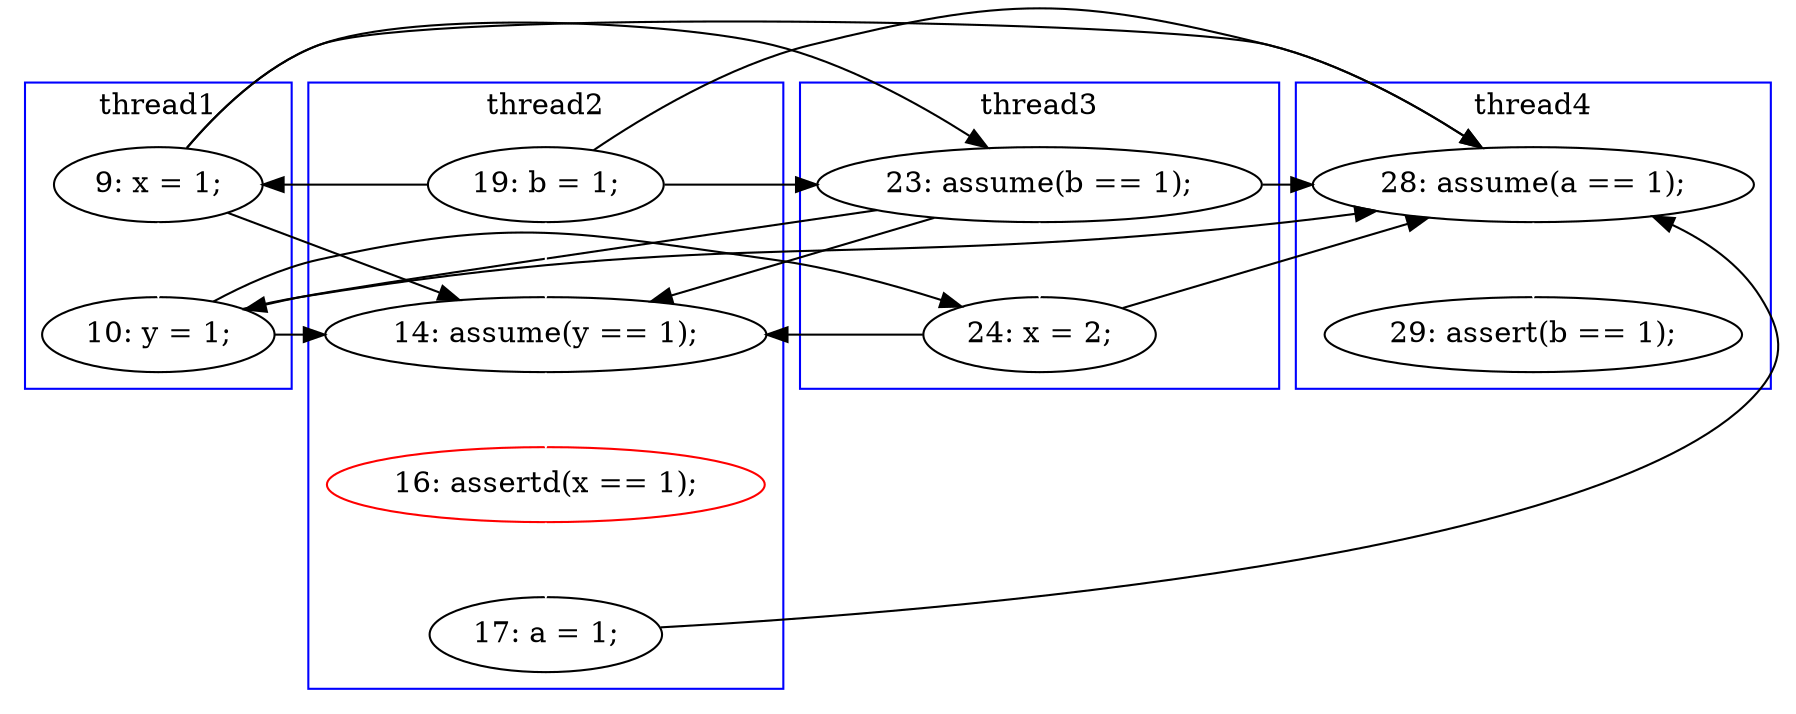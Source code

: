 digraph Counterexample {
	14 -> 25 [color = black, style = solid, constraint = false]
	14 -> 15 [color = black, style = solid, constraint = false]
	17 -> 25 [color = black, style = solid, constraint = false]
	19 -> 20 [color = white, style = solid]
	18 -> 19 [color = white, style = solid]
	15 -> 25 [color = black, style = solid, constraint = false]
	11 -> 25 [color = black, style = solid, constraint = false]
	14 -> 16 [color = white, style = solid]
	15 -> 18 [color = black, style = solid, constraint = false]
	16 -> 17 [color = black, style = solid, constraint = false]
	17 -> 18 [color = black, style = solid, constraint = false]
	11 -> 18 [color = white, style = solid]
	11 -> 14 [color = black, style = solid, constraint = false]
	16 -> 25 [color = black, style = solid, constraint = false]
	14 -> 18 [color = black, style = solid, constraint = false]
	25 -> 26 [color = white, style = solid]
	20 -> 25 [color = black, style = solid, constraint = false]
	11 -> 15 [color = black, style = solid, constraint = false]
	15 -> 17 [color = white, style = solid]
	15 -> 16 [color = black, style = solid, constraint = false]
	16 -> 18 [color = black, style = solid, constraint = false]
	subgraph cluster1 {
		label = thread1
		color = blue
		14  [label = "9: x = 1;"]
		16  [label = "10: y = 1;"]
	}
	subgraph cluster4 {
		label = thread4
		color = blue
		26  [label = "29: assert(b == 1);"]
		25  [label = "28: assume(a == 1);"]
	}
	subgraph cluster2 {
		label = thread2
		color = blue
		18  [label = "14: assume(y == 1);"]
		19  [label = "16: assertd(x == 1);", color = red]
		20  [label = "17: a = 1;"]
		11  [label = "19: b = 1;"]
	}
	subgraph cluster3 {
		label = thread3
		color = blue
		17  [label = "24: x = 2;"]
		15  [label = "23: assume(b == 1);"]
	}
}